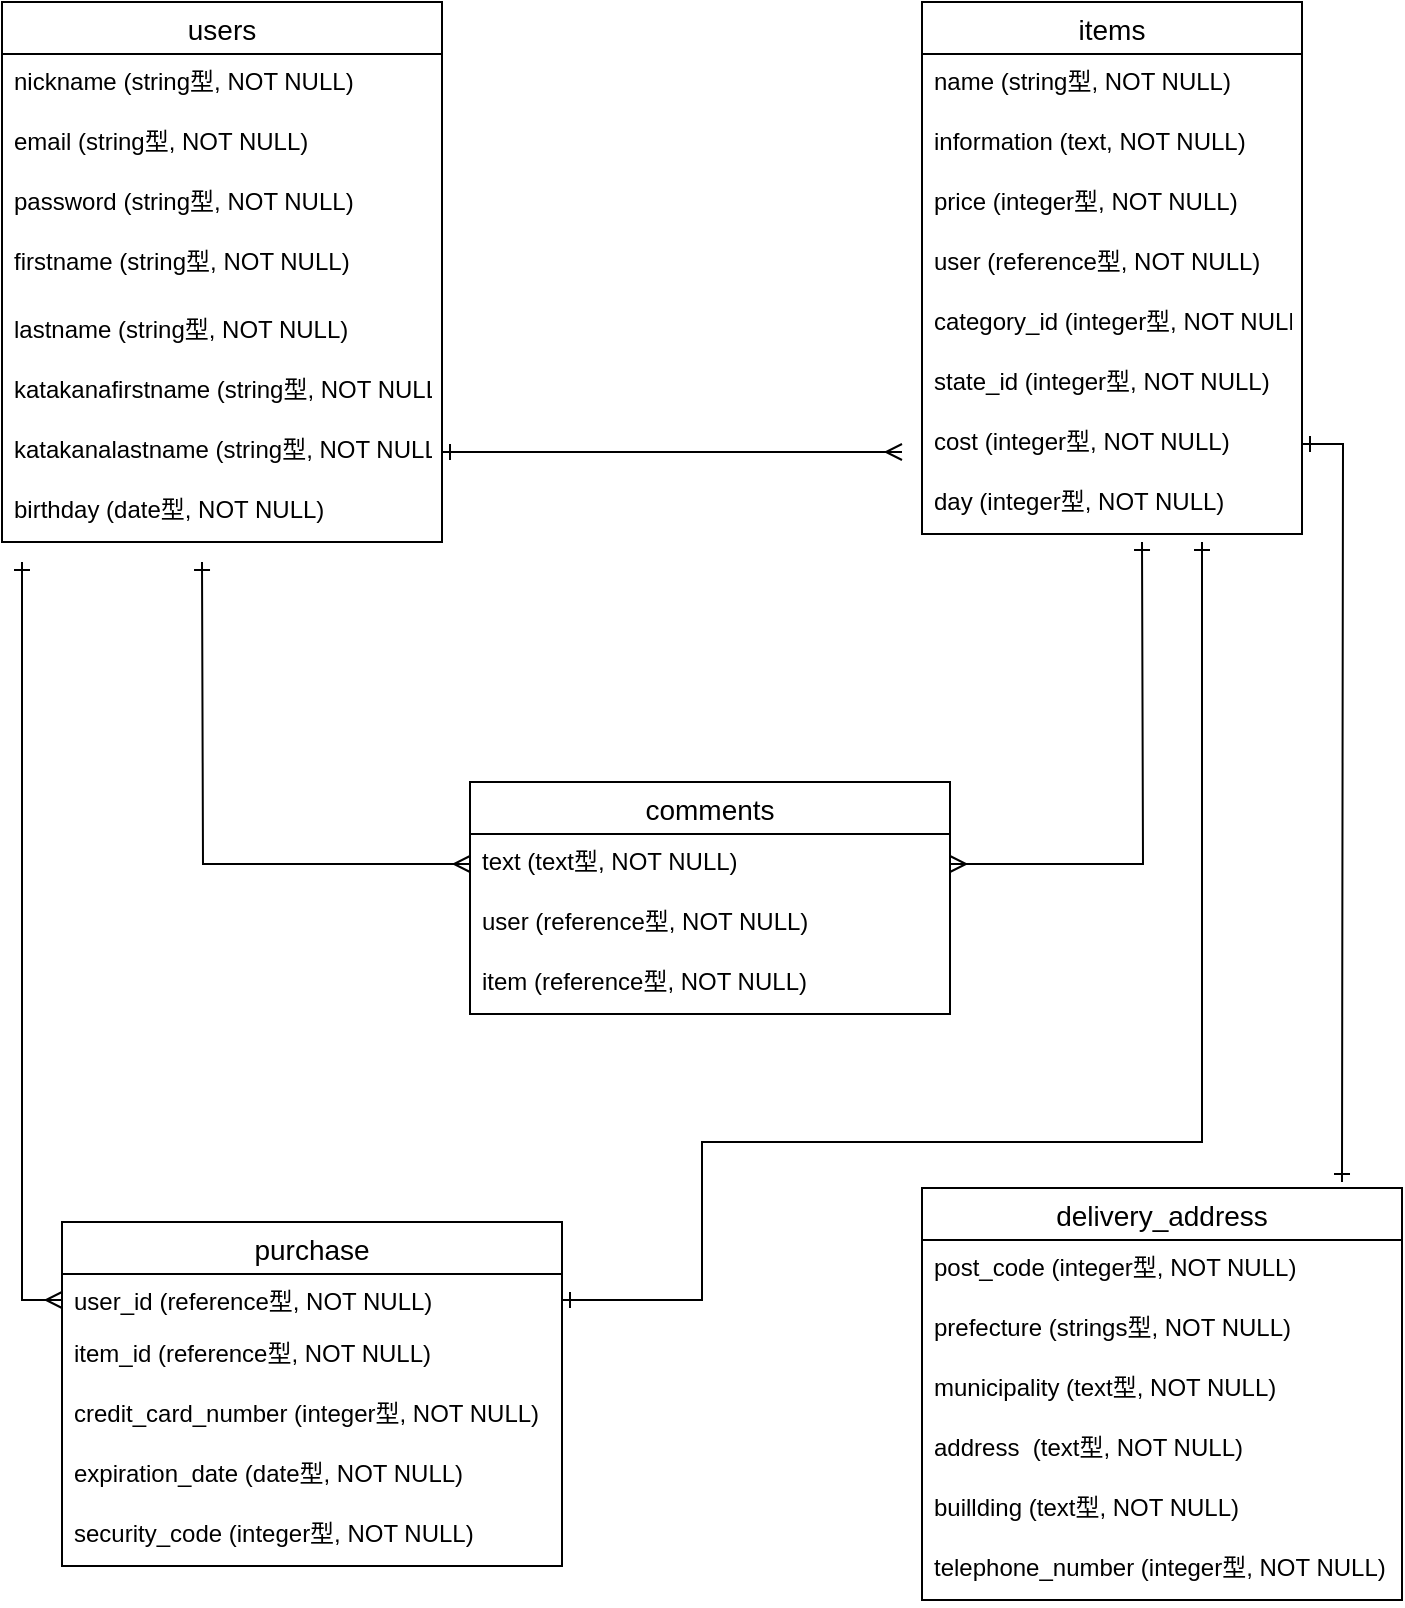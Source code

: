 <mxfile version="13.10.0" type="embed">
    <diagram id="L2HeVLwiDt-wpyDp8uDc" name="ページ1">
        <mxGraphModel dx="1508" dy="1075" grid="1" gridSize="10" guides="1" tooltips="1" connect="1" arrows="1" fold="1" page="1" pageScale="1" pageWidth="827" pageHeight="1169" math="0" shadow="0">
            <root>
                <mxCell id="0"/>
                <mxCell id="1" parent="0"/>
                <mxCell id="2" value="users" style="swimlane;fontStyle=0;childLayout=stackLayout;horizontal=1;startSize=26;horizontalStack=0;resizeParent=1;resizeParentMax=0;resizeLast=0;collapsible=1;marginBottom=0;align=center;fontSize=14;" parent="1" vertex="1">
                    <mxGeometry x="60" y="120" width="220" height="270" as="geometry"/>
                </mxCell>
                <mxCell id="4" value="nickname (string型, NOT NULL)" style="text;strokeColor=none;fillColor=none;spacingLeft=4;spacingRight=4;overflow=hidden;rotatable=0;points=[[0,0.5],[1,0.5]];portConstraint=eastwest;fontSize=12;" parent="2" vertex="1">
                    <mxGeometry y="26" width="220" height="30" as="geometry"/>
                </mxCell>
                <mxCell id="15" value="email (string型, NOT NULL)" style="text;strokeColor=none;fillColor=none;spacingLeft=4;spacingRight=4;overflow=hidden;rotatable=0;points=[[0,0.5],[1,0.5]];portConstraint=eastwest;fontSize=12;" parent="2" vertex="1">
                    <mxGeometry y="56" width="220" height="30" as="geometry"/>
                </mxCell>
                <mxCell id="17" value="password (string型, NOT NULL)" style="text;strokeColor=none;fillColor=none;spacingLeft=4;spacingRight=4;overflow=hidden;rotatable=0;points=[[0,0.5],[1,0.5]];portConstraint=eastwest;fontSize=12;" parent="2" vertex="1">
                    <mxGeometry y="86" width="220" height="30" as="geometry"/>
                </mxCell>
                <mxCell id="16" value="firstname (string型, NOT NULL)" style="text;strokeColor=none;fillColor=none;spacingLeft=4;spacingRight=4;overflow=hidden;rotatable=0;points=[[0,0.5],[1,0.5]];portConstraint=eastwest;fontSize=12;" parent="2" vertex="1">
                    <mxGeometry y="116" width="220" height="34" as="geometry"/>
                </mxCell>
                <mxCell id="5" value="lastname (string型, NOT NULL)" style="text;strokeColor=none;fillColor=none;spacingLeft=4;spacingRight=4;overflow=hidden;rotatable=0;points=[[0,0.5],[1,0.5]];portConstraint=eastwest;fontSize=12;" parent="2" vertex="1">
                    <mxGeometry y="150" width="220" height="30" as="geometry"/>
                </mxCell>
                <mxCell id="19" value="katakanafirstname (string型, NOT NULL)" style="text;strokeColor=none;fillColor=none;spacingLeft=4;spacingRight=4;overflow=hidden;rotatable=0;points=[[0,0.5],[1,0.5]];portConstraint=eastwest;fontSize=12;" parent="2" vertex="1">
                    <mxGeometry y="180" width="220" height="30" as="geometry"/>
                </mxCell>
                <mxCell id="18" value="katakanalastname (string型, NOT NULL)" style="text;strokeColor=none;fillColor=none;spacingLeft=4;spacingRight=4;overflow=hidden;rotatable=0;points=[[0,0.5],[1,0.5]];portConstraint=eastwest;fontSize=12;" parent="2" vertex="1">
                    <mxGeometry y="210" width="220" height="30" as="geometry"/>
                </mxCell>
                <mxCell id="20" value="birthday (date型, NOT NULL)" style="text;strokeColor=none;fillColor=none;spacingLeft=4;spacingRight=4;overflow=hidden;rotatable=0;points=[[0,0.5],[1,0.5]];portConstraint=eastwest;fontSize=12;" parent="2" vertex="1">
                    <mxGeometry y="240" width="220" height="30" as="geometry"/>
                </mxCell>
                <mxCell id="6" value="items" style="swimlane;fontStyle=0;childLayout=stackLayout;horizontal=1;startSize=26;horizontalStack=0;resizeParent=1;resizeParentMax=0;resizeLast=0;collapsible=1;marginBottom=0;align=center;fontSize=14;" parent="1" vertex="1">
                    <mxGeometry x="520" y="120" width="190" height="266" as="geometry"/>
                </mxCell>
                <mxCell id="7" value="name (string型, NOT NULL)" style="text;strokeColor=none;fillColor=none;spacingLeft=4;spacingRight=4;overflow=hidden;rotatable=0;points=[[0,0.5],[1,0.5]];portConstraint=eastwest;fontSize=12;" parent="6" vertex="1">
                    <mxGeometry y="26" width="190" height="30" as="geometry"/>
                </mxCell>
                <mxCell id="54" value="information (text, NOT NULL)" style="text;strokeColor=none;fillColor=none;spacingLeft=4;spacingRight=4;overflow=hidden;rotatable=0;points=[[0,0.5],[1,0.5]];portConstraint=eastwest;fontSize=12;" vertex="1" parent="6">
                    <mxGeometry y="56" width="190" height="30" as="geometry"/>
                </mxCell>
                <mxCell id="9" value="price (integer型, NOT NULL)" style="text;strokeColor=none;fillColor=none;spacingLeft=4;spacingRight=4;overflow=hidden;rotatable=0;points=[[0,0.5],[1,0.5]];portConstraint=eastwest;fontSize=12;" parent="6" vertex="1">
                    <mxGeometry y="86" width="190" height="30" as="geometry"/>
                </mxCell>
                <mxCell id="21" value="user (reference型, NOT NULL)" style="text;strokeColor=none;fillColor=none;spacingLeft=4;spacingRight=4;overflow=hidden;rotatable=0;points=[[0,0.5],[1,0.5]];portConstraint=eastwest;fontSize=12;" parent="6" vertex="1">
                    <mxGeometry y="116" width="190" height="30" as="geometry"/>
                </mxCell>
                <mxCell id="8" value="category_id (integer型, NOT NULL)" style="text;strokeColor=none;fillColor=none;spacingLeft=4;spacingRight=4;overflow=hidden;rotatable=0;points=[[0,0.5],[1,0.5]];portConstraint=eastwest;fontSize=12;" parent="6" vertex="1">
                    <mxGeometry y="146" width="190" height="30" as="geometry"/>
                </mxCell>
                <mxCell id="23" value="state_id (integer型, NOT NULL)" style="text;strokeColor=none;fillColor=none;spacingLeft=4;spacingRight=4;overflow=hidden;rotatable=0;points=[[0,0.5],[1,0.5]];portConstraint=eastwest;fontSize=12;" parent="6" vertex="1">
                    <mxGeometry y="176" width="190" height="30" as="geometry"/>
                </mxCell>
                <mxCell id="24" value="cost (integer型, NOT NULL)" style="text;strokeColor=none;fillColor=none;spacingLeft=4;spacingRight=4;overflow=hidden;rotatable=0;points=[[0,0.5],[1,0.5]];portConstraint=eastwest;fontSize=12;" parent="6" vertex="1">
                    <mxGeometry y="206" width="190" height="30" as="geometry"/>
                </mxCell>
                <mxCell id="28" value="day (integer型, NOT NULL)" style="text;strokeColor=none;fillColor=none;spacingLeft=4;spacingRight=4;overflow=hidden;rotatable=0;points=[[0,0.5],[1,0.5]];portConstraint=eastwest;fontSize=12;" parent="6" vertex="1">
                    <mxGeometry y="236" width="190" height="30" as="geometry"/>
                </mxCell>
                <mxCell id="10" value="comments" style="swimlane;fontStyle=0;childLayout=stackLayout;horizontal=1;startSize=26;horizontalStack=0;resizeParent=1;resizeParentMax=0;resizeLast=0;collapsible=1;marginBottom=0;align=center;fontSize=14;" parent="1" vertex="1">
                    <mxGeometry x="294" y="510" width="240" height="116" as="geometry"/>
                </mxCell>
                <mxCell id="11" value="text (text型, NOT NULL)" style="text;strokeColor=none;fillColor=none;spacingLeft=4;spacingRight=4;overflow=hidden;rotatable=0;points=[[0,0.5],[1,0.5]];portConstraint=eastwest;fontSize=12;" parent="10" vertex="1">
                    <mxGeometry y="26" width="240" height="30" as="geometry"/>
                </mxCell>
                <mxCell id="12" value="user (reference型, NOT NULL)" style="text;strokeColor=none;fillColor=none;spacingLeft=4;spacingRight=4;overflow=hidden;rotatable=0;points=[[0,0.5],[1,0.5]];portConstraint=eastwest;fontSize=12;" parent="10" vertex="1">
                    <mxGeometry y="56" width="240" height="30" as="geometry"/>
                </mxCell>
                <mxCell id="13" value="item (reference型, NOT NULL)&#10;" style="text;strokeColor=none;fillColor=none;spacingLeft=4;spacingRight=4;overflow=hidden;rotatable=0;points=[[0,0.5],[1,0.5]];portConstraint=eastwest;fontSize=12;" parent="10" vertex="1">
                    <mxGeometry y="86" width="240" height="30" as="geometry"/>
                </mxCell>
                <mxCell id="43" style="edgeStyle=orthogonalEdgeStyle;rounded=0;orthogonalLoop=1;jettySize=auto;html=1;exitX=1;exitY=0.5;exitDx=0;exitDy=0;endArrow=ERmany;endFill=0;startArrow=ERone;startFill=0;jumpSize=7;" parent="1" source="18" edge="1">
                    <mxGeometry relative="1" as="geometry">
                        <mxPoint x="510" y="345" as="targetPoint"/>
                    </mxGeometry>
                </mxCell>
                <mxCell id="44" style="edgeStyle=orthogonalEdgeStyle;rounded=0;jumpSize=7;orthogonalLoop=1;jettySize=auto;html=1;exitX=0;exitY=0.5;exitDx=0;exitDy=0;startArrow=ERmany;startFill=0;endArrow=ERone;endFill=0;" parent="1" source="11" edge="1">
                    <mxGeometry relative="1" as="geometry">
                        <mxPoint x="160" y="400" as="targetPoint"/>
                    </mxGeometry>
                </mxCell>
                <mxCell id="45" style="edgeStyle=orthogonalEdgeStyle;rounded=0;jumpSize=7;orthogonalLoop=1;jettySize=auto;html=1;exitX=1;exitY=0.5;exitDx=0;exitDy=0;startArrow=ERmany;startFill=0;endArrow=ERone;endFill=0;" parent="1" source="11" edge="1">
                    <mxGeometry relative="1" as="geometry">
                        <mxPoint x="630" y="390" as="targetPoint"/>
                    </mxGeometry>
                </mxCell>
                <mxCell id="46" value="purchase" style="swimlane;fontStyle=0;childLayout=stackLayout;horizontal=1;startSize=26;horizontalStack=0;resizeParent=1;resizeParentMax=0;resizeLast=0;collapsible=1;marginBottom=0;align=center;fontSize=14;" vertex="1" parent="1">
                    <mxGeometry x="90" y="730" width="250" height="172" as="geometry"/>
                </mxCell>
                <mxCell id="47" value="user_id (reference型, NOT NULL)" style="text;strokeColor=none;fillColor=none;spacingLeft=4;spacingRight=4;overflow=hidden;rotatable=0;points=[[0,0.5],[1,0.5]];portConstraint=eastwest;fontSize=12;" vertex="1" parent="46">
                    <mxGeometry y="26" width="250" height="26" as="geometry"/>
                </mxCell>
                <mxCell id="49" value="item_id (reference型, NOT NULL)" style="text;strokeColor=none;fillColor=none;spacingLeft=4;spacingRight=4;overflow=hidden;rotatable=0;points=[[0,0.5],[1,0.5]];portConstraint=eastwest;fontSize=12;" vertex="1" parent="46">
                    <mxGeometry y="52" width="250" height="30" as="geometry"/>
                </mxCell>
                <mxCell id="65" value="credit_card_number (integer型, NOT NULL)" style="text;strokeColor=none;fillColor=none;spacingLeft=4;spacingRight=4;overflow=hidden;rotatable=0;points=[[0,0.5],[1,0.5]];portConstraint=eastwest;fontSize=12;" vertex="1" parent="46">
                    <mxGeometry y="82" width="250" height="30" as="geometry"/>
                </mxCell>
                <mxCell id="66" value="expiration_date (date型, NOT NULL)" style="text;strokeColor=none;fillColor=none;spacingLeft=4;spacingRight=4;overflow=hidden;rotatable=0;points=[[0,0.5],[1,0.5]];portConstraint=eastwest;fontSize=12;" vertex="1" parent="46">
                    <mxGeometry y="112" width="250" height="30" as="geometry"/>
                </mxCell>
                <mxCell id="67" value="security_code (integer型, NOT NULL)" style="text;strokeColor=none;fillColor=none;spacingLeft=4;spacingRight=4;overflow=hidden;rotatable=0;points=[[0,0.5],[1,0.5]];portConstraint=eastwest;fontSize=12;" vertex="1" parent="46">
                    <mxGeometry y="142" width="250" height="30" as="geometry"/>
                </mxCell>
                <mxCell id="50" value="delivery_address" style="swimlane;fontStyle=0;childLayout=stackLayout;horizontal=1;startSize=26;horizontalStack=0;resizeParent=1;resizeParentMax=0;resizeLast=0;collapsible=1;marginBottom=0;align=center;fontSize=14;" vertex="1" parent="1">
                    <mxGeometry x="520" y="713" width="240" height="206" as="geometry"/>
                </mxCell>
                <mxCell id="55" value="post_code (integer型, NOT NULL)" style="text;strokeColor=none;fillColor=none;spacingLeft=4;spacingRight=4;overflow=hidden;rotatable=0;points=[[0,0.5],[1,0.5]];portConstraint=eastwest;fontSize=12;" vertex="1" parent="50">
                    <mxGeometry y="26" width="240" height="30" as="geometry"/>
                </mxCell>
                <mxCell id="52" value="prefecture (strings型, NOT NULL)" style="text;strokeColor=none;fillColor=none;spacingLeft=4;spacingRight=4;overflow=hidden;rotatable=0;points=[[0,0.5],[1,0.5]];portConstraint=eastwest;fontSize=12;" vertex="1" parent="50">
                    <mxGeometry y="56" width="240" height="30" as="geometry"/>
                </mxCell>
                <mxCell id="59" value="municipality (text型, NOT NULL)" style="text;strokeColor=none;fillColor=none;spacingLeft=4;spacingRight=4;overflow=hidden;rotatable=0;points=[[0,0.5],[1,0.5]];portConstraint=eastwest;fontSize=12;" vertex="1" parent="50">
                    <mxGeometry y="86" width="240" height="30" as="geometry"/>
                </mxCell>
                <mxCell id="61" value="address  (text型, NOT NULL)" style="text;strokeColor=none;fillColor=none;spacingLeft=4;spacingRight=4;overflow=hidden;rotatable=0;points=[[0,0.5],[1,0.5]];portConstraint=eastwest;fontSize=12;" vertex="1" parent="50">
                    <mxGeometry y="116" width="240" height="30" as="geometry"/>
                </mxCell>
                <mxCell id="62" value="buillding (text型, NOT NULL)" style="text;strokeColor=none;fillColor=none;spacingLeft=4;spacingRight=4;overflow=hidden;rotatable=0;points=[[0,0.5],[1,0.5]];portConstraint=eastwest;fontSize=12;" vertex="1" parent="50">
                    <mxGeometry y="146" width="240" height="30" as="geometry"/>
                </mxCell>
                <mxCell id="63" value="telephone_number (integer型, NOT NULL)" style="text;strokeColor=none;fillColor=none;spacingLeft=4;spacingRight=4;overflow=hidden;rotatable=0;points=[[0,0.5],[1,0.5]];portConstraint=eastwest;fontSize=12;" vertex="1" parent="50">
                    <mxGeometry y="176" width="240" height="30" as="geometry"/>
                </mxCell>
                <mxCell id="73" style="edgeStyle=orthogonalEdgeStyle;rounded=0;orthogonalLoop=1;jettySize=auto;html=1;exitX=0;exitY=0.5;exitDx=0;exitDy=0;startArrow=ERmany;startFill=0;endArrow=ERone;endFill=0;" edge="1" parent="1" source="47">
                    <mxGeometry relative="1" as="geometry">
                        <mxPoint x="70" y="400" as="targetPoint"/>
                    </mxGeometry>
                </mxCell>
                <mxCell id="74" style="edgeStyle=orthogonalEdgeStyle;rounded=0;orthogonalLoop=1;jettySize=auto;html=1;exitX=1;exitY=0.5;exitDx=0;exitDy=0;startArrow=ERone;startFill=0;endArrow=ERone;endFill=0;" edge="1" parent="1" source="47">
                    <mxGeometry relative="1" as="geometry">
                        <mxPoint x="660" y="390" as="targetPoint"/>
                        <Array as="points">
                            <mxPoint x="410" y="769"/>
                            <mxPoint x="410" y="690"/>
                            <mxPoint x="660" y="690"/>
                        </Array>
                    </mxGeometry>
                </mxCell>
                <mxCell id="75" style="edgeStyle=orthogonalEdgeStyle;rounded=0;orthogonalLoop=1;jettySize=auto;html=1;exitX=1;exitY=0.5;exitDx=0;exitDy=0;startArrow=ERone;startFill=0;endArrow=ERone;endFill=0;" edge="1" parent="1" source="24">
                    <mxGeometry relative="1" as="geometry">
                        <mxPoint x="730" y="710" as="targetPoint"/>
                    </mxGeometry>
                </mxCell>
            </root>
        </mxGraphModel>
    </diagram>
</mxfile>